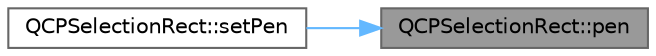 digraph "QCPSelectionRect::pen"
{
 // LATEX_PDF_SIZE
  bgcolor="transparent";
  edge [fontname=Helvetica,fontsize=10,labelfontname=Helvetica,labelfontsize=10];
  node [fontname=Helvetica,fontsize=10,shape=box,height=0.2,width=0.4];
  rankdir="RL";
  Node1 [label="QCPSelectionRect::pen",height=0.2,width=0.4,color="gray40", fillcolor="grey60", style="filled", fontcolor="black",tooltip=" "];
  Node1 -> Node2 [dir="back",color="steelblue1",style="solid"];
  Node2 [label="QCPSelectionRect::setPen",height=0.2,width=0.4,color="grey40", fillcolor="white", style="filled",URL="$class_q_c_p_selection_rect.html#ada20b7fb1b2dcbe50523262636b06963",tooltip=" "];
}
